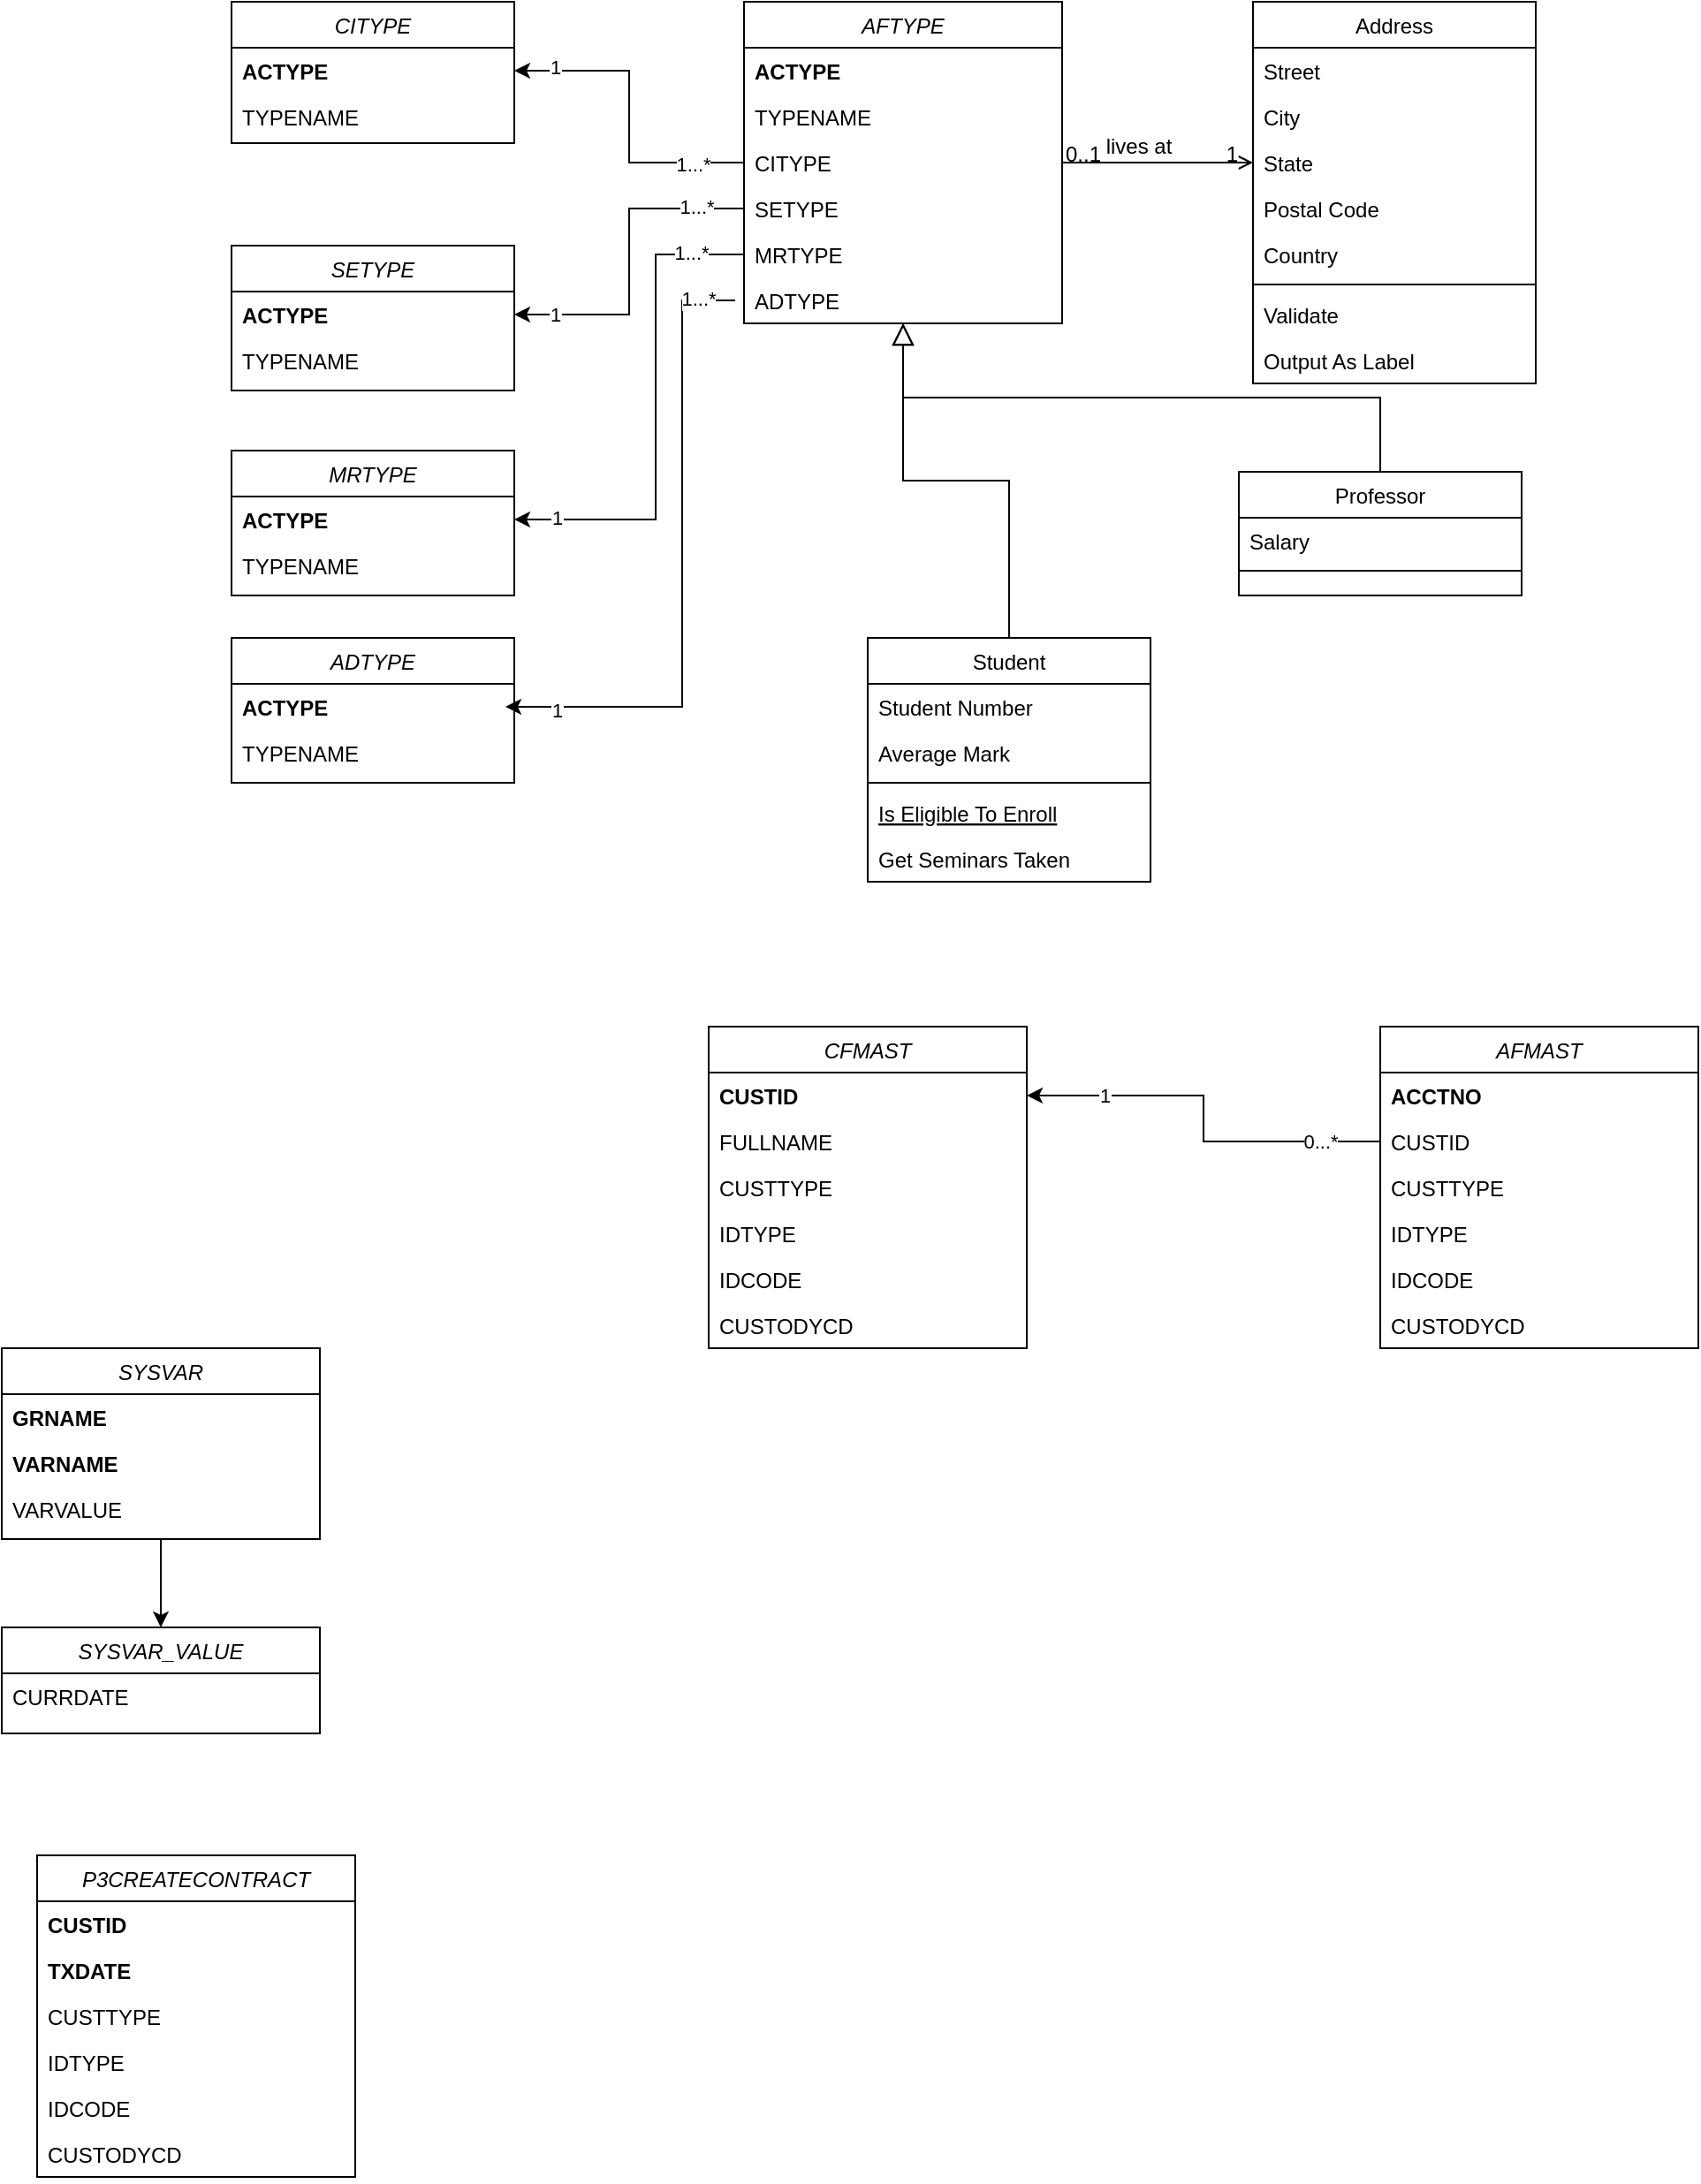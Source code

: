 <mxfile version="24.8.3">
  <diagram id="C5RBs43oDa-KdzZeNtuy" name="Page-1">
    <mxGraphModel dx="2261" dy="772" grid="1" gridSize="10" guides="1" tooltips="1" connect="1" arrows="1" fold="1" page="1" pageScale="1" pageWidth="827" pageHeight="1169" math="0" shadow="0">
      <root>
        <mxCell id="WIyWlLk6GJQsqaUBKTNV-0" />
        <mxCell id="WIyWlLk6GJQsqaUBKTNV-1" parent="WIyWlLk6GJQsqaUBKTNV-0" />
        <UserObject label="AFTYPE" tooltip="Loại hình tiểu khoản" id="zkfFHV4jXpPFQw0GAbJ--0">
          <mxCell style="swimlane;fontStyle=2;align=center;verticalAlign=top;childLayout=stackLayout;horizontal=1;startSize=26;horizontalStack=0;resizeParent=1;resizeLast=0;collapsible=1;marginBottom=0;rounded=0;shadow=0;strokeWidth=1;" parent="WIyWlLk6GJQsqaUBKTNV-1" vertex="1">
            <mxGeometry x="220" y="120" width="180" height="182" as="geometry">
              <mxRectangle x="230" y="140" width="160" height="26" as="alternateBounds" />
            </mxGeometry>
          </mxCell>
        </UserObject>
        <UserObject label="ACTYPE" tooltip="Mã loại hình - Key" id="zkfFHV4jXpPFQw0GAbJ--1">
          <mxCell style="text;align=left;verticalAlign=top;spacingLeft=4;spacingRight=4;overflow=hidden;rotatable=0;points=[[0,0.5],[1,0.5]];portConstraint=eastwest;fontStyle=1" parent="zkfFHV4jXpPFQw0GAbJ--0" vertex="1">
            <mxGeometry y="26" width="180" height="26" as="geometry" />
          </mxCell>
        </UserObject>
        <UserObject label="TYPENAME" tooltip="Tên loại hình" id="zkfFHV4jXpPFQw0GAbJ--2">
          <mxCell style="text;align=left;verticalAlign=top;spacingLeft=4;spacingRight=4;overflow=hidden;rotatable=0;points=[[0,0.5],[1,0.5]];portConstraint=eastwest;rounded=0;shadow=0;html=0;" parent="zkfFHV4jXpPFQw0GAbJ--0" vertex="1">
            <mxGeometry y="52" width="180" height="26" as="geometry" />
          </mxCell>
        </UserObject>
        <mxCell id="zkfFHV4jXpPFQw0GAbJ--3" value="CITYPE" style="text;align=left;verticalAlign=top;spacingLeft=4;spacingRight=4;overflow=hidden;rotatable=0;points=[[0,0.5],[1,0.5]];portConstraint=eastwest;rounded=0;shadow=0;html=0;" parent="zkfFHV4jXpPFQw0GAbJ--0" vertex="1">
          <mxGeometry y="78" width="180" height="26" as="geometry" />
        </mxCell>
        <mxCell id="URuendmNtwKHBHTA27Hg-24" value="SETYPE" style="text;align=left;verticalAlign=top;spacingLeft=4;spacingRight=4;overflow=hidden;rotatable=0;points=[[0,0.5],[1,0.5]];portConstraint=eastwest;rounded=0;shadow=0;html=0;" parent="zkfFHV4jXpPFQw0GAbJ--0" vertex="1">
          <mxGeometry y="104" width="180" height="26" as="geometry" />
        </mxCell>
        <mxCell id="URuendmNtwKHBHTA27Hg-28" value="MRTYPE" style="text;align=left;verticalAlign=top;spacingLeft=4;spacingRight=4;overflow=hidden;rotatable=0;points=[[0,0.5],[1,0.5]];portConstraint=eastwest;rounded=0;shadow=0;html=0;" parent="zkfFHV4jXpPFQw0GAbJ--0" vertex="1">
          <mxGeometry y="130" width="180" height="26" as="geometry" />
        </mxCell>
        <mxCell id="URuendmNtwKHBHTA27Hg-39" value="ADTYPE" style="text;align=left;verticalAlign=top;spacingLeft=4;spacingRight=4;overflow=hidden;rotatable=0;points=[[0,0.5],[1,0.5]];portConstraint=eastwest;rounded=0;shadow=0;html=0;" parent="zkfFHV4jXpPFQw0GAbJ--0" vertex="1">
          <mxGeometry y="156" width="180" height="26" as="geometry" />
        </mxCell>
        <mxCell id="zkfFHV4jXpPFQw0GAbJ--6" value="Student" style="swimlane;fontStyle=0;align=center;verticalAlign=top;childLayout=stackLayout;horizontal=1;startSize=26;horizontalStack=0;resizeParent=1;resizeLast=0;collapsible=1;marginBottom=0;rounded=0;shadow=0;strokeWidth=1;" parent="WIyWlLk6GJQsqaUBKTNV-1" vertex="1">
          <mxGeometry x="290" y="480" width="160" height="138" as="geometry">
            <mxRectangle x="130" y="380" width="160" height="26" as="alternateBounds" />
          </mxGeometry>
        </mxCell>
        <mxCell id="zkfFHV4jXpPFQw0GAbJ--7" value="Student Number" style="text;align=left;verticalAlign=top;spacingLeft=4;spacingRight=4;overflow=hidden;rotatable=0;points=[[0,0.5],[1,0.5]];portConstraint=eastwest;" parent="zkfFHV4jXpPFQw0GAbJ--6" vertex="1">
          <mxGeometry y="26" width="160" height="26" as="geometry" />
        </mxCell>
        <mxCell id="zkfFHV4jXpPFQw0GAbJ--8" value="Average Mark" style="text;align=left;verticalAlign=top;spacingLeft=4;spacingRight=4;overflow=hidden;rotatable=0;points=[[0,0.5],[1,0.5]];portConstraint=eastwest;rounded=0;shadow=0;html=0;" parent="zkfFHV4jXpPFQw0GAbJ--6" vertex="1">
          <mxGeometry y="52" width="160" height="26" as="geometry" />
        </mxCell>
        <mxCell id="zkfFHV4jXpPFQw0GAbJ--9" value="" style="line;html=1;strokeWidth=1;align=left;verticalAlign=middle;spacingTop=-1;spacingLeft=3;spacingRight=3;rotatable=0;labelPosition=right;points=[];portConstraint=eastwest;" parent="zkfFHV4jXpPFQw0GAbJ--6" vertex="1">
          <mxGeometry y="78" width="160" height="8" as="geometry" />
        </mxCell>
        <mxCell id="zkfFHV4jXpPFQw0GAbJ--10" value="Is Eligible To Enroll" style="text;align=left;verticalAlign=top;spacingLeft=4;spacingRight=4;overflow=hidden;rotatable=0;points=[[0,0.5],[1,0.5]];portConstraint=eastwest;fontStyle=4" parent="zkfFHV4jXpPFQw0GAbJ--6" vertex="1">
          <mxGeometry y="86" width="160" height="26" as="geometry" />
        </mxCell>
        <mxCell id="zkfFHV4jXpPFQw0GAbJ--11" value="Get Seminars Taken" style="text;align=left;verticalAlign=top;spacingLeft=4;spacingRight=4;overflow=hidden;rotatable=0;points=[[0,0.5],[1,0.5]];portConstraint=eastwest;" parent="zkfFHV4jXpPFQw0GAbJ--6" vertex="1">
          <mxGeometry y="112" width="160" height="26" as="geometry" />
        </mxCell>
        <mxCell id="zkfFHV4jXpPFQw0GAbJ--12" value="" style="endArrow=block;endSize=10;endFill=0;shadow=0;strokeWidth=1;rounded=0;curved=0;edgeStyle=elbowEdgeStyle;elbow=vertical;" parent="WIyWlLk6GJQsqaUBKTNV-1" source="zkfFHV4jXpPFQw0GAbJ--6" target="zkfFHV4jXpPFQw0GAbJ--0" edge="1">
          <mxGeometry width="160" relative="1" as="geometry">
            <mxPoint x="200" y="203" as="sourcePoint" />
            <mxPoint x="200" y="203" as="targetPoint" />
          </mxGeometry>
        </mxCell>
        <mxCell id="zkfFHV4jXpPFQw0GAbJ--13" value="Professor" style="swimlane;fontStyle=0;align=center;verticalAlign=top;childLayout=stackLayout;horizontal=1;startSize=26;horizontalStack=0;resizeParent=1;resizeLast=0;collapsible=1;marginBottom=0;rounded=0;shadow=0;strokeWidth=1;" parent="WIyWlLk6GJQsqaUBKTNV-1" vertex="1">
          <mxGeometry x="500" y="386" width="160" height="70" as="geometry">
            <mxRectangle x="340" y="380" width="170" height="26" as="alternateBounds" />
          </mxGeometry>
        </mxCell>
        <mxCell id="zkfFHV4jXpPFQw0GAbJ--14" value="Salary" style="text;align=left;verticalAlign=top;spacingLeft=4;spacingRight=4;overflow=hidden;rotatable=0;points=[[0,0.5],[1,0.5]];portConstraint=eastwest;" parent="zkfFHV4jXpPFQw0GAbJ--13" vertex="1">
          <mxGeometry y="26" width="160" height="26" as="geometry" />
        </mxCell>
        <mxCell id="zkfFHV4jXpPFQw0GAbJ--15" value="" style="line;html=1;strokeWidth=1;align=left;verticalAlign=middle;spacingTop=-1;spacingLeft=3;spacingRight=3;rotatable=0;labelPosition=right;points=[];portConstraint=eastwest;" parent="zkfFHV4jXpPFQw0GAbJ--13" vertex="1">
          <mxGeometry y="52" width="160" height="8" as="geometry" />
        </mxCell>
        <mxCell id="zkfFHV4jXpPFQw0GAbJ--16" value="" style="endArrow=block;endSize=10;endFill=0;shadow=0;strokeWidth=1;rounded=0;curved=0;edgeStyle=elbowEdgeStyle;elbow=vertical;" parent="WIyWlLk6GJQsqaUBKTNV-1" source="zkfFHV4jXpPFQw0GAbJ--13" target="zkfFHV4jXpPFQw0GAbJ--0" edge="1">
          <mxGeometry width="160" relative="1" as="geometry">
            <mxPoint x="210" y="373" as="sourcePoint" />
            <mxPoint x="310" y="271" as="targetPoint" />
          </mxGeometry>
        </mxCell>
        <mxCell id="zkfFHV4jXpPFQw0GAbJ--17" value="Address" style="swimlane;fontStyle=0;align=center;verticalAlign=top;childLayout=stackLayout;horizontal=1;startSize=26;horizontalStack=0;resizeParent=1;resizeLast=0;collapsible=1;marginBottom=0;rounded=0;shadow=0;strokeWidth=1;" parent="WIyWlLk6GJQsqaUBKTNV-1" vertex="1">
          <mxGeometry x="508" y="120" width="160" height="216" as="geometry">
            <mxRectangle x="550" y="140" width="160" height="26" as="alternateBounds" />
          </mxGeometry>
        </mxCell>
        <mxCell id="zkfFHV4jXpPFQw0GAbJ--18" value="Street" style="text;align=left;verticalAlign=top;spacingLeft=4;spacingRight=4;overflow=hidden;rotatable=0;points=[[0,0.5],[1,0.5]];portConstraint=eastwest;" parent="zkfFHV4jXpPFQw0GAbJ--17" vertex="1">
          <mxGeometry y="26" width="160" height="26" as="geometry" />
        </mxCell>
        <mxCell id="zkfFHV4jXpPFQw0GAbJ--19" value="City" style="text;align=left;verticalAlign=top;spacingLeft=4;spacingRight=4;overflow=hidden;rotatable=0;points=[[0,0.5],[1,0.5]];portConstraint=eastwest;rounded=0;shadow=0;html=0;" parent="zkfFHV4jXpPFQw0GAbJ--17" vertex="1">
          <mxGeometry y="52" width="160" height="26" as="geometry" />
        </mxCell>
        <mxCell id="zkfFHV4jXpPFQw0GAbJ--20" value="State" style="text;align=left;verticalAlign=top;spacingLeft=4;spacingRight=4;overflow=hidden;rotatable=0;points=[[0,0.5],[1,0.5]];portConstraint=eastwest;rounded=0;shadow=0;html=0;" parent="zkfFHV4jXpPFQw0GAbJ--17" vertex="1">
          <mxGeometry y="78" width="160" height="26" as="geometry" />
        </mxCell>
        <mxCell id="zkfFHV4jXpPFQw0GAbJ--21" value="Postal Code" style="text;align=left;verticalAlign=top;spacingLeft=4;spacingRight=4;overflow=hidden;rotatable=0;points=[[0,0.5],[1,0.5]];portConstraint=eastwest;rounded=0;shadow=0;html=0;" parent="zkfFHV4jXpPFQw0GAbJ--17" vertex="1">
          <mxGeometry y="104" width="160" height="26" as="geometry" />
        </mxCell>
        <mxCell id="zkfFHV4jXpPFQw0GAbJ--22" value="Country" style="text;align=left;verticalAlign=top;spacingLeft=4;spacingRight=4;overflow=hidden;rotatable=0;points=[[0,0.5],[1,0.5]];portConstraint=eastwest;rounded=0;shadow=0;html=0;" parent="zkfFHV4jXpPFQw0GAbJ--17" vertex="1">
          <mxGeometry y="130" width="160" height="26" as="geometry" />
        </mxCell>
        <mxCell id="zkfFHV4jXpPFQw0GAbJ--23" value="" style="line;html=1;strokeWidth=1;align=left;verticalAlign=middle;spacingTop=-1;spacingLeft=3;spacingRight=3;rotatable=0;labelPosition=right;points=[];portConstraint=eastwest;" parent="zkfFHV4jXpPFQw0GAbJ--17" vertex="1">
          <mxGeometry y="156" width="160" height="8" as="geometry" />
        </mxCell>
        <mxCell id="zkfFHV4jXpPFQw0GAbJ--24" value="Validate" style="text;align=left;verticalAlign=top;spacingLeft=4;spacingRight=4;overflow=hidden;rotatable=0;points=[[0,0.5],[1,0.5]];portConstraint=eastwest;" parent="zkfFHV4jXpPFQw0GAbJ--17" vertex="1">
          <mxGeometry y="164" width="160" height="26" as="geometry" />
        </mxCell>
        <mxCell id="zkfFHV4jXpPFQw0GAbJ--25" value="Output As Label" style="text;align=left;verticalAlign=top;spacingLeft=4;spacingRight=4;overflow=hidden;rotatable=0;points=[[0,0.5],[1,0.5]];portConstraint=eastwest;" parent="zkfFHV4jXpPFQw0GAbJ--17" vertex="1">
          <mxGeometry y="190" width="160" height="26" as="geometry" />
        </mxCell>
        <mxCell id="zkfFHV4jXpPFQw0GAbJ--26" value="" style="endArrow=open;shadow=0;strokeWidth=1;rounded=0;curved=0;endFill=1;edgeStyle=elbowEdgeStyle;elbow=vertical;" parent="WIyWlLk6GJQsqaUBKTNV-1" source="zkfFHV4jXpPFQw0GAbJ--0" target="zkfFHV4jXpPFQw0GAbJ--17" edge="1">
          <mxGeometry x="0.5" y="41" relative="1" as="geometry">
            <mxPoint x="380" y="192" as="sourcePoint" />
            <mxPoint x="540" y="192" as="targetPoint" />
            <mxPoint x="-40" y="32" as="offset" />
          </mxGeometry>
        </mxCell>
        <mxCell id="zkfFHV4jXpPFQw0GAbJ--27" value="0..1" style="resizable=0;align=left;verticalAlign=bottom;labelBackgroundColor=none;fontSize=12;" parent="zkfFHV4jXpPFQw0GAbJ--26" connectable="0" vertex="1">
          <mxGeometry x="-1" relative="1" as="geometry">
            <mxPoint y="4" as="offset" />
          </mxGeometry>
        </mxCell>
        <mxCell id="zkfFHV4jXpPFQw0GAbJ--28" value="1" style="resizable=0;align=right;verticalAlign=bottom;labelBackgroundColor=none;fontSize=12;" parent="zkfFHV4jXpPFQw0GAbJ--26" connectable="0" vertex="1">
          <mxGeometry x="1" relative="1" as="geometry">
            <mxPoint x="-7" y="4" as="offset" />
          </mxGeometry>
        </mxCell>
        <mxCell id="zkfFHV4jXpPFQw0GAbJ--29" value="lives at" style="text;html=1;resizable=0;points=[];;align=center;verticalAlign=middle;labelBackgroundColor=none;rounded=0;shadow=0;strokeWidth=1;fontSize=12;" parent="zkfFHV4jXpPFQw0GAbJ--26" vertex="1" connectable="0">
          <mxGeometry x="0.5" y="49" relative="1" as="geometry">
            <mxPoint x="-38" y="40" as="offset" />
          </mxGeometry>
        </mxCell>
        <UserObject label="CITYPE" tooltip="Loại hình giao dịch tiền" id="URuendmNtwKHBHTA27Hg-0">
          <mxCell style="swimlane;fontStyle=2;align=center;verticalAlign=top;childLayout=stackLayout;horizontal=1;startSize=26;horizontalStack=0;resizeParent=1;resizeLast=0;collapsible=1;marginBottom=0;rounded=0;shadow=0;strokeWidth=1;" parent="WIyWlLk6GJQsqaUBKTNV-1" vertex="1">
            <mxGeometry x="-70" y="120" width="160" height="80" as="geometry">
              <mxRectangle x="230" y="140" width="160" height="26" as="alternateBounds" />
            </mxGeometry>
          </mxCell>
        </UserObject>
        <UserObject label="ACTYPE" tooltip="Mã loại hình - Key" id="URuendmNtwKHBHTA27Hg-1">
          <mxCell style="text;align=left;verticalAlign=top;spacingLeft=4;spacingRight=4;overflow=hidden;rotatable=0;points=[[0,0.5],[1,0.5]];portConstraint=eastwest;fontStyle=1" parent="URuendmNtwKHBHTA27Hg-0" vertex="1">
            <mxGeometry y="26" width="160" height="26" as="geometry" />
          </mxCell>
        </UserObject>
        <UserObject label="TYPENAME" tooltip="Tên loại hình" id="URuendmNtwKHBHTA27Hg-2">
          <mxCell style="text;align=left;verticalAlign=top;spacingLeft=4;spacingRight=4;overflow=hidden;rotatable=0;points=[[0,0.5],[1,0.5]];portConstraint=eastwest;rounded=0;shadow=0;html=0;" parent="URuendmNtwKHBHTA27Hg-0" vertex="1">
            <mxGeometry y="52" width="160" height="18" as="geometry" />
          </mxCell>
        </UserObject>
        <mxCell id="URuendmNtwKHBHTA27Hg-14" style="edgeStyle=orthogonalEdgeStyle;rounded=0;orthogonalLoop=1;jettySize=auto;html=1;entryX=1;entryY=0.5;entryDx=0;entryDy=0;" parent="WIyWlLk6GJQsqaUBKTNV-1" source="zkfFHV4jXpPFQw0GAbJ--3" target="URuendmNtwKHBHTA27Hg-1" edge="1">
          <mxGeometry relative="1" as="geometry" />
        </mxCell>
        <mxCell id="URuendmNtwKHBHTA27Hg-15" value="1" style="edgeLabel;html=1;align=center;verticalAlign=middle;resizable=0;points=[];" parent="URuendmNtwKHBHTA27Hg-14" vertex="1" connectable="0">
          <mxGeometry x="0.747" y="-2" relative="1" as="geometry">
            <mxPoint as="offset" />
          </mxGeometry>
        </mxCell>
        <mxCell id="URuendmNtwKHBHTA27Hg-16" value="1...*" style="edgeLabel;html=1;align=center;verticalAlign=middle;resizable=0;points=[];" parent="URuendmNtwKHBHTA27Hg-14" vertex="1" connectable="0">
          <mxGeometry x="-0.681" y="1" relative="1" as="geometry">
            <mxPoint as="offset" />
          </mxGeometry>
        </mxCell>
        <UserObject label="SETYPE" tooltip="Loại hình giao dịch chứng khoán" id="URuendmNtwKHBHTA27Hg-17">
          <mxCell style="swimlane;fontStyle=2;align=center;verticalAlign=top;childLayout=stackLayout;horizontal=1;startSize=26;horizontalStack=0;resizeParent=1;resizeLast=0;collapsible=1;marginBottom=0;rounded=0;shadow=0;strokeWidth=1;" parent="WIyWlLk6GJQsqaUBKTNV-1" vertex="1">
            <mxGeometry x="-70" y="258" width="160" height="82" as="geometry">
              <mxRectangle x="-70" y="258" width="160" height="26" as="alternateBounds" />
            </mxGeometry>
          </mxCell>
        </UserObject>
        <UserObject label="ACTYPE" tooltip="Mã loại hình - Key" id="URuendmNtwKHBHTA27Hg-18">
          <mxCell style="text;align=left;verticalAlign=top;spacingLeft=4;spacingRight=4;overflow=hidden;rotatable=0;points=[[0,0.5],[1,0.5]];portConstraint=eastwest;fontStyle=1" parent="URuendmNtwKHBHTA27Hg-17" vertex="1">
            <mxGeometry y="26" width="160" height="26" as="geometry" />
          </mxCell>
        </UserObject>
        <UserObject label="TYPENAME" tooltip="Tên loại hình" id="URuendmNtwKHBHTA27Hg-19">
          <mxCell style="text;align=left;verticalAlign=top;spacingLeft=4;spacingRight=4;overflow=hidden;rotatable=0;points=[[0,0.5],[1,0.5]];portConstraint=eastwest;rounded=0;shadow=0;html=0;" parent="URuendmNtwKHBHTA27Hg-17" vertex="1">
            <mxGeometry y="52" width="160" height="18" as="geometry" />
          </mxCell>
        </UserObject>
        <mxCell id="URuendmNtwKHBHTA27Hg-25" style="edgeStyle=orthogonalEdgeStyle;rounded=0;orthogonalLoop=1;jettySize=auto;html=1;entryX=1;entryY=0.5;entryDx=0;entryDy=0;" parent="WIyWlLk6GJQsqaUBKTNV-1" source="URuendmNtwKHBHTA27Hg-24" target="URuendmNtwKHBHTA27Hg-18" edge="1">
          <mxGeometry relative="1" as="geometry" />
        </mxCell>
        <mxCell id="URuendmNtwKHBHTA27Hg-26" value="1" style="edgeLabel;html=1;align=center;verticalAlign=middle;resizable=0;points=[];" parent="URuendmNtwKHBHTA27Hg-25" vertex="1" connectable="0">
          <mxGeometry x="0.758" relative="1" as="geometry">
            <mxPoint as="offset" />
          </mxGeometry>
        </mxCell>
        <mxCell id="URuendmNtwKHBHTA27Hg-27" value="1...*" style="edgeLabel;html=1;align=center;verticalAlign=middle;resizable=0;points=[];" parent="URuendmNtwKHBHTA27Hg-25" vertex="1" connectable="0">
          <mxGeometry x="-0.674" y="-1" relative="1" as="geometry">
            <mxPoint x="4" as="offset" />
          </mxGeometry>
        </mxCell>
        <UserObject label="MRTYPE" tooltip="Loại hình giao dịch ký quỹ" id="URuendmNtwKHBHTA27Hg-29">
          <mxCell style="swimlane;fontStyle=2;align=center;verticalAlign=top;childLayout=stackLayout;horizontal=1;startSize=26;horizontalStack=0;resizeParent=1;resizeLast=0;collapsible=1;marginBottom=0;rounded=0;shadow=0;strokeWidth=1;" parent="WIyWlLk6GJQsqaUBKTNV-1" vertex="1">
            <mxGeometry x="-70" y="374" width="160" height="82" as="geometry">
              <mxRectangle x="230" y="140" width="160" height="26" as="alternateBounds" />
            </mxGeometry>
          </mxCell>
        </UserObject>
        <UserObject label="ACTYPE" tooltip="Mã loại hình - Key" id="URuendmNtwKHBHTA27Hg-30">
          <mxCell style="text;align=left;verticalAlign=top;spacingLeft=4;spacingRight=4;overflow=hidden;rotatable=0;points=[[0,0.5],[1,0.5]];portConstraint=eastwest;fontStyle=1" parent="URuendmNtwKHBHTA27Hg-29" vertex="1">
            <mxGeometry y="26" width="160" height="26" as="geometry" />
          </mxCell>
        </UserObject>
        <UserObject label="TYPENAME" tooltip="Tên loại hình" id="URuendmNtwKHBHTA27Hg-31">
          <mxCell style="text;align=left;verticalAlign=top;spacingLeft=4;spacingRight=4;overflow=hidden;rotatable=0;points=[[0,0.5],[1,0.5]];portConstraint=eastwest;rounded=0;shadow=0;html=0;" parent="URuendmNtwKHBHTA27Hg-29" vertex="1">
            <mxGeometry y="52" width="160" height="18" as="geometry" />
          </mxCell>
        </UserObject>
        <mxCell id="URuendmNtwKHBHTA27Hg-32" style="edgeStyle=orthogonalEdgeStyle;rounded=0;orthogonalLoop=1;jettySize=auto;html=1;entryX=1;entryY=0.5;entryDx=0;entryDy=0;" parent="WIyWlLk6GJQsqaUBKTNV-1" source="URuendmNtwKHBHTA27Hg-28" target="URuendmNtwKHBHTA27Hg-30" edge="1">
          <mxGeometry relative="1" as="geometry">
            <Array as="points">
              <mxPoint x="170" y="263" />
              <mxPoint x="170" y="413" />
            </Array>
          </mxGeometry>
        </mxCell>
        <mxCell id="URuendmNtwKHBHTA27Hg-33" value="1...*" style="edgeLabel;html=1;align=center;verticalAlign=middle;resizable=0;points=[];" parent="URuendmNtwKHBHTA27Hg-32" vertex="1" connectable="0">
          <mxGeometry x="-0.786" y="-1" relative="1" as="geometry">
            <mxPoint as="offset" />
          </mxGeometry>
        </mxCell>
        <mxCell id="URuendmNtwKHBHTA27Hg-35" value="1" style="edgeLabel;html=1;align=center;verticalAlign=middle;resizable=0;points=[];" parent="URuendmNtwKHBHTA27Hg-32" vertex="1" connectable="0">
          <mxGeometry x="0.829" y="-1" relative="1" as="geometry">
            <mxPoint as="offset" />
          </mxGeometry>
        </mxCell>
        <UserObject label="ADTYPE" tooltip="Loại hình giao ứng trước tiền giao dịch" id="URuendmNtwKHBHTA27Hg-36">
          <mxCell style="swimlane;fontStyle=2;align=center;verticalAlign=top;childLayout=stackLayout;horizontal=1;startSize=26;horizontalStack=0;resizeParent=1;resizeLast=0;collapsible=1;marginBottom=0;rounded=0;shadow=0;strokeWidth=1;" parent="WIyWlLk6GJQsqaUBKTNV-1" vertex="1">
            <mxGeometry x="-70" y="480" width="160" height="82" as="geometry">
              <mxRectangle x="230" y="140" width="160" height="26" as="alternateBounds" />
            </mxGeometry>
          </mxCell>
        </UserObject>
        <UserObject label="ACTYPE" tooltip="Mã loại hình - Key" id="URuendmNtwKHBHTA27Hg-37">
          <mxCell style="text;align=left;verticalAlign=top;spacingLeft=4;spacingRight=4;overflow=hidden;rotatable=0;points=[[0,0.5],[1,0.5]];portConstraint=eastwest;fontStyle=1" parent="URuendmNtwKHBHTA27Hg-36" vertex="1">
            <mxGeometry y="26" width="160" height="26" as="geometry" />
          </mxCell>
        </UserObject>
        <UserObject label="TYPENAME" tooltip="Tên loại hình" id="URuendmNtwKHBHTA27Hg-38">
          <mxCell style="text;align=left;verticalAlign=top;spacingLeft=4;spacingRight=4;overflow=hidden;rotatable=0;points=[[0,0.5],[1,0.5]];portConstraint=eastwest;rounded=0;shadow=0;html=0;" parent="URuendmNtwKHBHTA27Hg-36" vertex="1">
            <mxGeometry y="52" width="160" height="18" as="geometry" />
          </mxCell>
        </UserObject>
        <mxCell id="URuendmNtwKHBHTA27Hg-40" style="edgeStyle=orthogonalEdgeStyle;rounded=0;orthogonalLoop=1;jettySize=auto;html=1;entryX=1;entryY=0.5;entryDx=0;entryDy=0;" parent="WIyWlLk6GJQsqaUBKTNV-1" edge="1">
          <mxGeometry relative="1" as="geometry">
            <mxPoint x="215" y="289" as="sourcePoint" />
            <mxPoint x="85" y="519" as="targetPoint" />
            <Array as="points">
              <mxPoint x="185" y="289" />
              <mxPoint x="185" y="519" />
            </Array>
          </mxGeometry>
        </mxCell>
        <mxCell id="URuendmNtwKHBHTA27Hg-41" value="1...*" style="edgeLabel;html=1;align=center;verticalAlign=middle;resizable=0;points=[];" parent="URuendmNtwKHBHTA27Hg-40" vertex="1" connectable="0">
          <mxGeometry x="-0.883" y="-1" relative="1" as="geometry">
            <mxPoint as="offset" />
          </mxGeometry>
        </mxCell>
        <mxCell id="URuendmNtwKHBHTA27Hg-42" value="1" style="edgeLabel;html=1;align=center;verticalAlign=middle;resizable=0;points=[];" parent="URuendmNtwKHBHTA27Hg-40" vertex="1" connectable="0">
          <mxGeometry x="0.839" y="2" relative="1" as="geometry">
            <mxPoint as="offset" />
          </mxGeometry>
        </mxCell>
        <UserObject label="CFMAST" tooltip="Loại hình tiểu khoản" id="URuendmNtwKHBHTA27Hg-43">
          <mxCell style="swimlane;fontStyle=2;align=center;verticalAlign=top;childLayout=stackLayout;horizontal=1;startSize=26;horizontalStack=0;resizeParent=1;resizeLast=0;collapsible=1;marginBottom=0;rounded=0;shadow=0;strokeWidth=1;" parent="WIyWlLk6GJQsqaUBKTNV-1" vertex="1">
            <mxGeometry x="200" y="700" width="180" height="182" as="geometry">
              <mxRectangle x="230" y="140" width="160" height="26" as="alternateBounds" />
            </mxGeometry>
          </mxCell>
        </UserObject>
        <UserObject label="CUSTID" tooltip="Mã loại hình - Key" id="URuendmNtwKHBHTA27Hg-44">
          <mxCell style="text;align=left;verticalAlign=top;spacingLeft=4;spacingRight=4;overflow=hidden;rotatable=0;points=[[0,0.5],[1,0.5]];portConstraint=eastwest;fontStyle=1" parent="URuendmNtwKHBHTA27Hg-43" vertex="1">
            <mxGeometry y="26" width="180" height="26" as="geometry" />
          </mxCell>
        </UserObject>
        <UserObject label="FULLNAME" tooltip="Tên loại hình" id="URuendmNtwKHBHTA27Hg-45">
          <mxCell style="text;align=left;verticalAlign=top;spacingLeft=4;spacingRight=4;overflow=hidden;rotatable=0;points=[[0,0.5],[1,0.5]];portConstraint=eastwest;rounded=0;shadow=0;html=0;" parent="URuendmNtwKHBHTA27Hg-43" vertex="1">
            <mxGeometry y="52" width="180" height="26" as="geometry" />
          </mxCell>
        </UserObject>
        <UserObject label="CUSTTYPE" tooltip="Loại khách hàng:&#xa;I: Cá nhân&#xa;B: Tổ chức" id="URuendmNtwKHBHTA27Hg-46">
          <mxCell style="text;align=left;verticalAlign=top;spacingLeft=4;spacingRight=4;overflow=hidden;rotatable=0;points=[[0,0.5],[1,0.5]];portConstraint=eastwest;rounded=0;shadow=0;html=0;" parent="URuendmNtwKHBHTA27Hg-43" vertex="1">
            <mxGeometry y="78" width="180" height="26" as="geometry" />
          </mxCell>
        </UserObject>
        <UserObject label="IDTYPE" tooltip="Loại giấy tờ:&#xa;001 - CMND/Căn cước&#xa;010 - Khác&#xa;009 - Trading code&#xa;005 - Giấy phép KD&#xa;" id="URuendmNtwKHBHTA27Hg-47">
          <mxCell style="text;align=left;verticalAlign=top;spacingLeft=4;spacingRight=4;overflow=hidden;rotatable=0;points=[[0,0.5],[1,0.5]];portConstraint=eastwest;rounded=0;shadow=0;html=0;" parent="URuendmNtwKHBHTA27Hg-43" vertex="1">
            <mxGeometry y="104" width="180" height="26" as="geometry" />
          </mxCell>
        </UserObject>
        <UserObject label="IDCODE" tooltip="Mã giấy tờ&#xa;Rule:&#xa;Xác định người dùng theo CMND = IDTYPE + IDTYPE + IDCODE" id="URuendmNtwKHBHTA27Hg-48">
          <mxCell style="text;align=left;verticalAlign=top;spacingLeft=4;spacingRight=4;overflow=hidden;rotatable=0;points=[[0,0.5],[1,0.5]];portConstraint=eastwest;rounded=0;shadow=0;html=0;" parent="URuendmNtwKHBHTA27Hg-43" vertex="1">
            <mxGeometry y="130" width="180" height="26" as="geometry" />
          </mxCell>
        </UserObject>
        <UserObject label="CUSTODYCD" tooltip="Số tài khoản lưu ký&#xa;Rule:&#xa;Có thể NULL&#xa;Khi có dữ liệu, thêm, sửa -&gt; Sinh ra tiểu khoản&#xa;Không cho phép sửa khi đã sinh" id="URuendmNtwKHBHTA27Hg-50">
          <mxCell style="text;align=left;verticalAlign=top;spacingLeft=4;spacingRight=4;overflow=hidden;rotatable=0;points=[[0,0.5],[1,0.5]];portConstraint=eastwest;rounded=0;shadow=0;html=0;" parent="URuendmNtwKHBHTA27Hg-43" vertex="1">
            <mxGeometry y="156" width="180" height="26" as="geometry" />
          </mxCell>
        </UserObject>
        <mxCell id="URuendmNtwKHBHTA27Hg-60" style="edgeStyle=orthogonalEdgeStyle;rounded=0;orthogonalLoop=1;jettySize=auto;html=1;entryX=0.5;entryY=0;entryDx=0;entryDy=0;" parent="WIyWlLk6GJQsqaUBKTNV-1" source="URuendmNtwKHBHTA27Hg-51" edge="1">
          <mxGeometry relative="1" as="geometry">
            <mxPoint x="-110" y="1040" as="targetPoint" />
          </mxGeometry>
        </mxCell>
        <UserObject label="SYSVAR" tooltip="Loại hình tiểu khoản" id="URuendmNtwKHBHTA27Hg-51">
          <mxCell style="swimlane;fontStyle=2;align=center;verticalAlign=top;childLayout=stackLayout;horizontal=1;startSize=26;horizontalStack=0;resizeParent=1;resizeLast=0;collapsible=1;marginBottom=0;rounded=0;shadow=0;strokeWidth=1;" parent="WIyWlLk6GJQsqaUBKTNV-1" vertex="1">
            <mxGeometry x="-200" y="882" width="180" height="108" as="geometry">
              <mxRectangle x="230" y="140" width="160" height="26" as="alternateBounds" />
            </mxGeometry>
          </mxCell>
        </UserObject>
        <UserObject label="GRNAME" tooltip="Mã loại hình - Key" id="URuendmNtwKHBHTA27Hg-52">
          <mxCell style="text;align=left;verticalAlign=top;spacingLeft=4;spacingRight=4;overflow=hidden;rotatable=0;points=[[0,0.5],[1,0.5]];portConstraint=eastwest;fontStyle=1" parent="URuendmNtwKHBHTA27Hg-51" vertex="1">
            <mxGeometry y="26" width="180" height="26" as="geometry" />
          </mxCell>
        </UserObject>
        <UserObject label="VARNAME" tooltip="Tên loại hình" id="URuendmNtwKHBHTA27Hg-53">
          <mxCell style="text;align=left;verticalAlign=top;spacingLeft=4;spacingRight=4;overflow=hidden;rotatable=0;points=[[0,0.5],[1,0.5]];portConstraint=eastwest;rounded=0;shadow=0;html=0;fontStyle=1" parent="URuendmNtwKHBHTA27Hg-51" vertex="1">
            <mxGeometry y="52" width="180" height="26" as="geometry" />
          </mxCell>
        </UserObject>
        <UserObject label="VARVALUE" tooltip="Loại khách hàng:&#xa;I: Cá nhân&#xa;B: Tổ chức" id="URuendmNtwKHBHTA27Hg-54">
          <mxCell style="text;align=left;verticalAlign=top;spacingLeft=4;spacingRight=4;overflow=hidden;rotatable=0;points=[[0,0.5],[1,0.5]];portConstraint=eastwest;rounded=0;shadow=0;html=0;" parent="URuendmNtwKHBHTA27Hg-51" vertex="1">
            <mxGeometry y="78" width="180" height="26" as="geometry" />
          </mxCell>
        </UserObject>
        <UserObject label="SYSVAR_VALUE" tooltip="Loại hình tiểu khoản" id="URuendmNtwKHBHTA27Hg-62">
          <mxCell style="swimlane;fontStyle=2;align=center;verticalAlign=top;childLayout=stackLayout;horizontal=1;startSize=26;horizontalStack=0;resizeParent=1;resizeLast=0;collapsible=1;marginBottom=0;rounded=0;shadow=0;strokeWidth=1;" parent="WIyWlLk6GJQsqaUBKTNV-1" vertex="1">
            <mxGeometry x="-200" y="1040" width="180" height="60" as="geometry">
              <mxRectangle x="230" y="140" width="160" height="26" as="alternateBounds" />
            </mxGeometry>
          </mxCell>
        </UserObject>
        <UserObject label="CURRDATE" tooltip="Ngày hiện tại hệ thống&#xa;-------------------&#xa;SELECT * FROM SYSVAR WHERE GRNAME = &#39;SYSTEM&#39; AND VARNAME = &#39;CURRDATE&#39;" id="URuendmNtwKHBHTA27Hg-64">
          <mxCell style="text;align=left;verticalAlign=top;spacingLeft=4;spacingRight=4;overflow=hidden;rotatable=0;points=[[0,0.5],[1,0.5]];portConstraint=eastwest;rounded=0;shadow=0;html=0;" parent="URuendmNtwKHBHTA27Hg-62" vertex="1">
            <mxGeometry y="26" width="180" height="26" as="geometry" />
          </mxCell>
        </UserObject>
        <UserObject label="P3CREATECONTRACT" tooltip="Loại hình tiểu khoản" id="URuendmNtwKHBHTA27Hg-69">
          <mxCell style="swimlane;fontStyle=2;align=center;verticalAlign=top;childLayout=stackLayout;horizontal=1;startSize=26;horizontalStack=0;resizeParent=1;resizeLast=0;collapsible=1;marginBottom=0;rounded=0;shadow=0;strokeWidth=1;" parent="WIyWlLk6GJQsqaUBKTNV-1" vertex="1">
            <mxGeometry x="-180" y="1169" width="180" height="182" as="geometry">
              <mxRectangle x="230" y="140" width="160" height="26" as="alternateBounds" />
            </mxGeometry>
          </mxCell>
        </UserObject>
        <UserObject label="CUSTID" tooltip="Mã loại hình - Key" id="URuendmNtwKHBHTA27Hg-70">
          <mxCell style="text;align=left;verticalAlign=top;spacingLeft=4;spacingRight=4;overflow=hidden;rotatable=0;points=[[0,0.5],[1,0.5]];portConstraint=eastwest;fontStyle=1" parent="URuendmNtwKHBHTA27Hg-69" vertex="1">
            <mxGeometry y="26" width="180" height="26" as="geometry" />
          </mxCell>
        </UserObject>
        <UserObject label="TXDATE" tooltip="Tên loại hình" id="URuendmNtwKHBHTA27Hg-71">
          <mxCell style="text;align=left;verticalAlign=top;spacingLeft=4;spacingRight=4;overflow=hidden;rotatable=0;points=[[0,0.5],[1,0.5]];portConstraint=eastwest;rounded=0;shadow=0;html=0;fontStyle=1" parent="URuendmNtwKHBHTA27Hg-69" vertex="1">
            <mxGeometry y="52" width="180" height="26" as="geometry" />
          </mxCell>
        </UserObject>
        <UserObject label="CUSTTYPE" tooltip="Loại khách hàng:&#xa;I: Cá nhân&#xa;B: Tổ chức" id="URuendmNtwKHBHTA27Hg-72">
          <mxCell style="text;align=left;verticalAlign=top;spacingLeft=4;spacingRight=4;overflow=hidden;rotatable=0;points=[[0,0.5],[1,0.5]];portConstraint=eastwest;rounded=0;shadow=0;html=0;" parent="URuendmNtwKHBHTA27Hg-69" vertex="1">
            <mxGeometry y="78" width="180" height="26" as="geometry" />
          </mxCell>
        </UserObject>
        <UserObject label="IDTYPE" tooltip="Loại giấy tờ:&#xa;001 - CMND/Căn cước&#xa;010 - Khác&#xa;009 - Trading code&#xa;005 - Giấy phép KD&#xa;" id="URuendmNtwKHBHTA27Hg-73">
          <mxCell style="text;align=left;verticalAlign=top;spacingLeft=4;spacingRight=4;overflow=hidden;rotatable=0;points=[[0,0.5],[1,0.5]];portConstraint=eastwest;rounded=0;shadow=0;html=0;" parent="URuendmNtwKHBHTA27Hg-69" vertex="1">
            <mxGeometry y="104" width="180" height="26" as="geometry" />
          </mxCell>
        </UserObject>
        <UserObject label="IDCODE" tooltip="Mã giấy tờ&#xa;Rule:&#xa;Xác định người dùng theo CMND = IDTYPE + IDTYPE + IDCODE" id="URuendmNtwKHBHTA27Hg-74">
          <mxCell style="text;align=left;verticalAlign=top;spacingLeft=4;spacingRight=4;overflow=hidden;rotatable=0;points=[[0,0.5],[1,0.5]];portConstraint=eastwest;rounded=0;shadow=0;html=0;" parent="URuendmNtwKHBHTA27Hg-69" vertex="1">
            <mxGeometry y="130" width="180" height="26" as="geometry" />
          </mxCell>
        </UserObject>
        <UserObject label="CUSTODYCD" tooltip="Số tài khoản lưu ký&#xa;Rule:&#xa;Có thể NULL" id="URuendmNtwKHBHTA27Hg-75">
          <mxCell style="text;align=left;verticalAlign=top;spacingLeft=4;spacingRight=4;overflow=hidden;rotatable=0;points=[[0,0.5],[1,0.5]];portConstraint=eastwest;rounded=0;shadow=0;html=0;" parent="URuendmNtwKHBHTA27Hg-69" vertex="1">
            <mxGeometry y="156" width="180" height="26" as="geometry" />
          </mxCell>
        </UserObject>
        <UserObject label="AFMAST" tooltip="Loại hình tiểu khoản" id="qsblZAF3k721p9KFFX40-0">
          <mxCell style="swimlane;fontStyle=2;align=center;verticalAlign=top;childLayout=stackLayout;horizontal=1;startSize=26;horizontalStack=0;resizeParent=1;resizeLast=0;collapsible=1;marginBottom=0;rounded=0;shadow=0;strokeWidth=1;" vertex="1" parent="WIyWlLk6GJQsqaUBKTNV-1">
            <mxGeometry x="580" y="700" width="180" height="182" as="geometry">
              <mxRectangle x="230" y="140" width="160" height="26" as="alternateBounds" />
            </mxGeometry>
          </mxCell>
        </UserObject>
        <UserObject label="ACCTNO" tooltip="Mã loại hình - Key" id="qsblZAF3k721p9KFFX40-1">
          <mxCell style="text;align=left;verticalAlign=top;spacingLeft=4;spacingRight=4;overflow=hidden;rotatable=0;points=[[0,0.5],[1,0.5]];portConstraint=eastwest;fontStyle=1" vertex="1" parent="qsblZAF3k721p9KFFX40-0">
            <mxGeometry y="26" width="180" height="26" as="geometry" />
          </mxCell>
        </UserObject>
        <UserObject label="CUSTID" tooltip="Tên loại hình" id="qsblZAF3k721p9KFFX40-2">
          <mxCell style="text;align=left;verticalAlign=top;spacingLeft=4;spacingRight=4;overflow=hidden;rotatable=0;points=[[0,0.5],[1,0.5]];portConstraint=eastwest;rounded=0;shadow=0;html=0;" vertex="1" parent="qsblZAF3k721p9KFFX40-0">
            <mxGeometry y="52" width="180" height="26" as="geometry" />
          </mxCell>
        </UserObject>
        <UserObject label="CUSTTYPE" tooltip="Loại khách hàng:&#xa;I: Cá nhân&#xa;B: Tổ chức" id="qsblZAF3k721p9KFFX40-3">
          <mxCell style="text;align=left;verticalAlign=top;spacingLeft=4;spacingRight=4;overflow=hidden;rotatable=0;points=[[0,0.5],[1,0.5]];portConstraint=eastwest;rounded=0;shadow=0;html=0;" vertex="1" parent="qsblZAF3k721p9KFFX40-0">
            <mxGeometry y="78" width="180" height="26" as="geometry" />
          </mxCell>
        </UserObject>
        <UserObject label="IDTYPE" tooltip="Loại giấy tờ:&#xa;001 - CMND/Căn cước&#xa;010 - Khác&#xa;009 - Trading code&#xa;005 - Giấy phép KD&#xa;" id="qsblZAF3k721p9KFFX40-4">
          <mxCell style="text;align=left;verticalAlign=top;spacingLeft=4;spacingRight=4;overflow=hidden;rotatable=0;points=[[0,0.5],[1,0.5]];portConstraint=eastwest;rounded=0;shadow=0;html=0;" vertex="1" parent="qsblZAF3k721p9KFFX40-0">
            <mxGeometry y="104" width="180" height="26" as="geometry" />
          </mxCell>
        </UserObject>
        <UserObject label="IDCODE" tooltip="Mã giấy tờ&#xa;Rule:&#xa;Xác định người dùng theo CMND = IDTYPE + IDTYPE + IDCODE" id="qsblZAF3k721p9KFFX40-5">
          <mxCell style="text;align=left;verticalAlign=top;spacingLeft=4;spacingRight=4;overflow=hidden;rotatable=0;points=[[0,0.5],[1,0.5]];portConstraint=eastwest;rounded=0;shadow=0;html=0;" vertex="1" parent="qsblZAF3k721p9KFFX40-0">
            <mxGeometry y="130" width="180" height="26" as="geometry" />
          </mxCell>
        </UserObject>
        <UserObject label="CUSTODYCD" tooltip="Số tài khoản lưu ký&#xa;Rule:&#xa;Có thể NULL" id="qsblZAF3k721p9KFFX40-6">
          <mxCell style="text;align=left;verticalAlign=top;spacingLeft=4;spacingRight=4;overflow=hidden;rotatable=0;points=[[0,0.5],[1,0.5]];portConstraint=eastwest;rounded=0;shadow=0;html=0;" vertex="1" parent="qsblZAF3k721p9KFFX40-0">
            <mxGeometry y="156" width="180" height="26" as="geometry" />
          </mxCell>
        </UserObject>
        <mxCell id="qsblZAF3k721p9KFFX40-7" style="edgeStyle=orthogonalEdgeStyle;rounded=0;orthogonalLoop=1;jettySize=auto;html=1;entryX=1;entryY=0.5;entryDx=0;entryDy=0;" edge="1" parent="WIyWlLk6GJQsqaUBKTNV-1" source="qsblZAF3k721p9KFFX40-2" target="URuendmNtwKHBHTA27Hg-44">
          <mxGeometry relative="1" as="geometry" />
        </mxCell>
        <mxCell id="qsblZAF3k721p9KFFX40-8" value="1" style="edgeLabel;html=1;align=center;verticalAlign=middle;resizable=0;points=[];" vertex="1" connectable="0" parent="qsblZAF3k721p9KFFX40-7">
          <mxGeometry x="0.61" relative="1" as="geometry">
            <mxPoint as="offset" />
          </mxGeometry>
        </mxCell>
        <mxCell id="qsblZAF3k721p9KFFX40-9" value="0...*" style="edgeLabel;html=1;align=center;verticalAlign=middle;resizable=0;points=[];" vertex="1" connectable="0" parent="qsblZAF3k721p9KFFX40-7">
          <mxGeometry x="-0.701" y="2" relative="1" as="geometry">
            <mxPoint y="-2" as="offset" />
          </mxGeometry>
        </mxCell>
      </root>
    </mxGraphModel>
  </diagram>
</mxfile>
